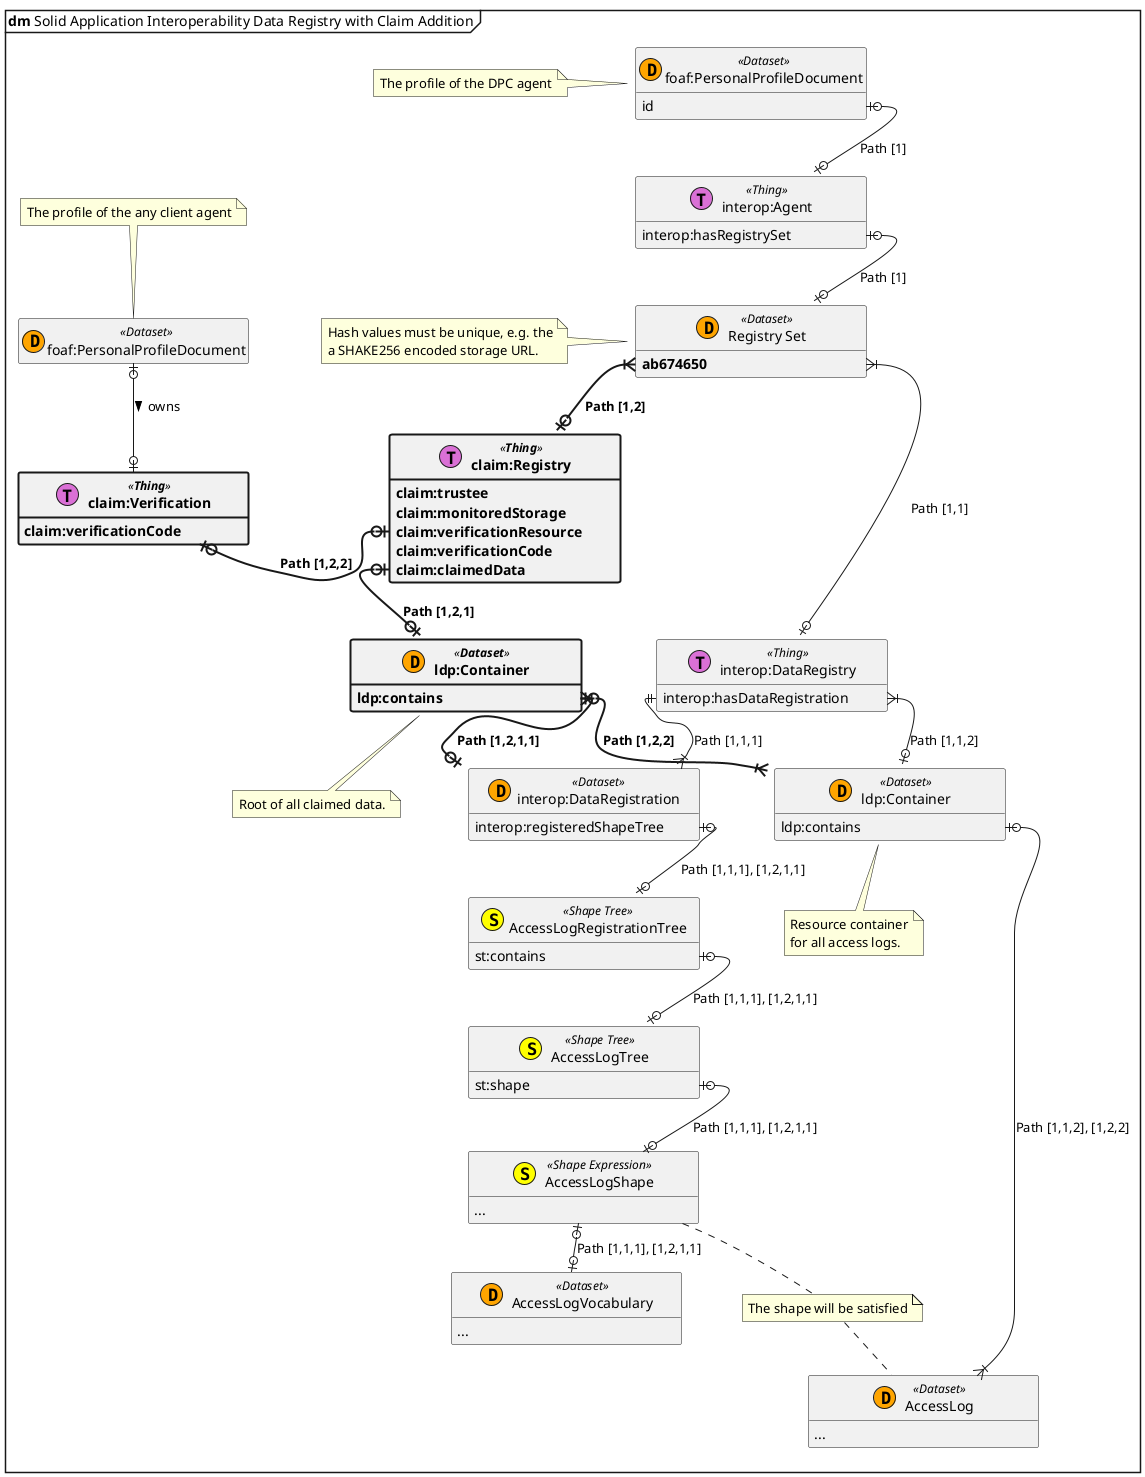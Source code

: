 @startuml
top to bottom direction
hide empty members
skinparam nodesep 60
skinparam ranksep 30
skinparam SameClassWidth true

mainframe **dm** Solid Application Interoperability Data Registry with Claim Addition

entity  "foaf:PersonalProfileDocument" as WebID_Client << (D,orange) Dataset >> {
}
note top: The profile of the any client agent
entity "**claim:Verification**" as Verification << (T,orchid) **Thing** >> #line.bold  {
    **claim:verificationCode**
}
entity "foaf:PersonalProfileDocument" as WebID_DPC << (D,orange) Dataset >> {
    id
}
note left: The profile of the DPC agent
entity "interop:Agent" as SocialAgent << (T,orchid) Thing >> {
    interop:hasRegistrySet
}
entity "Registry Set" as RegistrySet << (D,orange) Dataset >> {
    **ab674650**
}
note left: Hash values must be unique, e.g. the\na SHAKE256 encoded storage URL.
entity "interop:DataRegistry" as DataRegistry << (T,orchid) Thing >> {
    interop:hasDataRegistration
}
entity "**claim:Registry**" as ClaimRegistry << (T,orchid) **Thing** >> #line.bold {
    **claim:trustee**
    **claim:monitoredStorage**
    **claim:verificationResource**
    **claim:verificationCode**
    **claim:claimedData**
}
entity "**ldp:Container**" as Container1 << (D,orange) **Dataset** >> #line.bold {
   **ldp:contains**
}
note bottom: Root of all claimed data.
entity "interop:DataRegistration" as DataRegistration << (D,orange) Dataset >> {
    interop:registeredShapeTree
}
entity "ldp:Container" as Container2 << (D,orange) Dataset >> {
    ldp:contains
}
note bottom: Resource container\nfor all access logs.
entity "AccessLog" as AccessLog << (D,orange) Dataset >>{
    ...
}
entity "AccessLogRegistrationTree" as AccessLogRegistrationTree << (S,yellow) Shape Tree >> {
    st:contains
}
entity "AccessLogTree" as AccessLogTree << (S,yellow) Shape Tree >> {
    st:shape
}
entity "AccessLogShape" as AccessLogShape << (S,yellow) Shape Expression >> {
    ...
}
entity "AccessLogVocabulary" as AccessLogVocabulary << (D,orange) Dataset >> {
    ...
}

WebID_Client                            |o-down-o|          Verification                : > owns
WebID_DPC::id                           |o-down-o|          SocialAgent                 : Path [1]
SocialAgent::hasRegistrySet             |o-down-o|          RegistrySet                 : Path [1]
RegistrySet::ab674650                   }|-down-o|          DataRegistry                : Path [1,1]
DataRegistry::hasDataRegistration       ||-down-|{          DataRegistration            : Path [1,1,1]
DataRegistration::registeredShapeTree   |o-down-o|          AccessLogRegistrationTree   : Path [1,1,1], [1,2,1,1]
AccessLogRegistrationTree::contains     |o-down-o|          AccessLogTree               : Path [1,1,1], [1,2,1,1]
AccessLogTree::shape                    |o-down-o|          AccessLogShape              : Path [1,1,1], [1,2,1,1]
AccessLogShape                          |o-down-o|          AccessLogVocabulary         : Path [1,1,1], [1,2,1,1]
DataRegistry::hasDataRegistration       }|-down-o|          Container2                  : Path [1,1,2]
Container2::contains                    |o-down-|{          AccessLog                   : Path [1,1,2], [1,2,2]
RegistrySet::ab674650                   }|-down[bold]-o|    ClaimRegistry               : **Path [1,2]**
ClaimRegistry::claimedData              |o-down[bold]-o|    Container1                  : **Path [1,2,1]**
Container1::contains                    |o-down[bold]-|{    DataRegistration            : **Path [1,2,1,1]**
Container1::contains                    |o-down[bold]-|{    Container2                  : **Path [1,2,2]**
ClaimRegistry::verificationResource     |o-left[bold]-o|    Verification                : **Path [1,2,2]**

note "The shape will be satisfied" as Note
AccessLogShape .. Note
Note .. AccessLog
@enduml